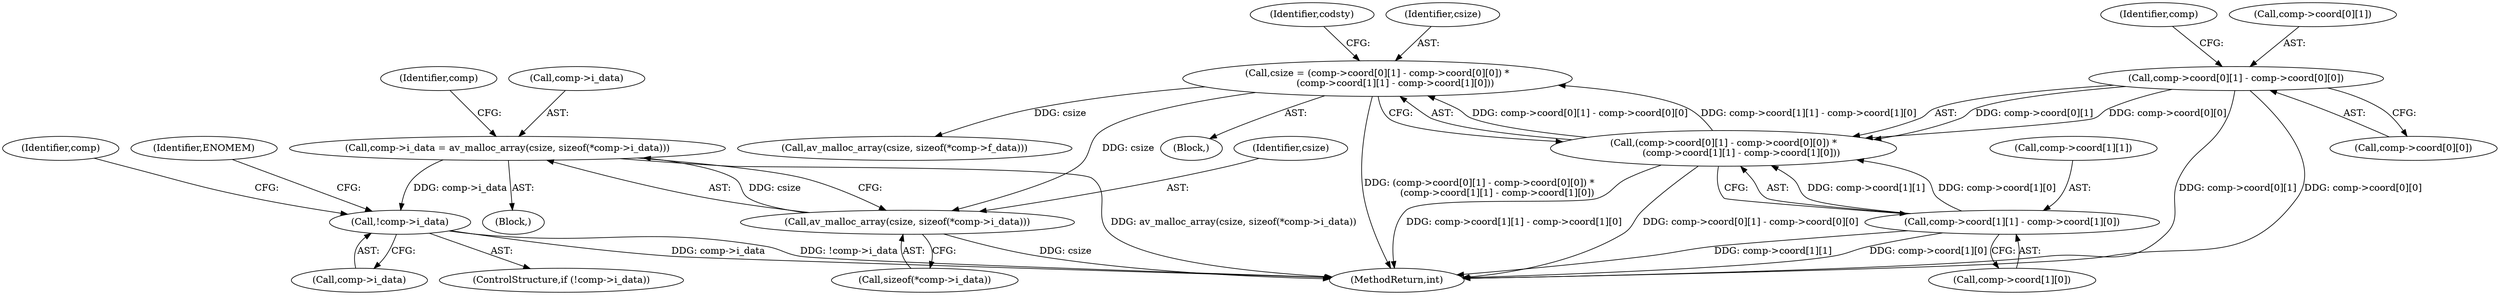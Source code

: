 digraph "0_FFmpeg_912ce9dd2080c5837285a471d750fa311e09b555_0@pointer" {
"1000273" [label="(Call,!comp->i_data)"];
"1000261" [label="(Call,comp->i_data = av_malloc_array(csize, sizeof(*comp->i_data)))"];
"1000265" [label="(Call,av_malloc_array(csize, sizeof(*comp->i_data)))"];
"1000190" [label="(Call,csize = (comp->coord[0][1] - comp->coord[0][0]) *\n            (comp->coord[1][1] - comp->coord[1][0]))"];
"1000192" [label="(Call,(comp->coord[0][1] - comp->coord[0][0]) *\n            (comp->coord[1][1] - comp->coord[1][0]))"];
"1000193" [label="(Call,comp->coord[0][1] - comp->coord[0][0])"];
"1000208" [label="(Call,comp->coord[1][1] - comp->coord[1][0])"];
"1000193" [label="(Call,comp->coord[0][1] - comp->coord[0][0])"];
"1000255" [label="(Block,)"];
"1000274" [label="(Call,comp->i_data)"];
"1000267" [label="(Call,sizeof(*comp->i_data))"];
"1000265" [label="(Call,av_malloc_array(csize, sizeof(*comp->i_data)))"];
"1000282" [label="(Identifier,comp)"];
"1000216" [label="(Call,comp->coord[1][0])"];
"1000208" [label="(Call,comp->coord[1][1] - comp->coord[1][0])"];
"1000212" [label="(Identifier,comp)"];
"1000266" [label="(Identifier,csize)"];
"1000262" [label="(Call,comp->i_data)"];
"1000201" [label="(Call,comp->coord[0][0])"];
"1000273" [label="(Call,!comp->i_data)"];
"1000226" [label="(Identifier,codsty)"];
"1001573" [label="(MethodReturn,int)"];
"1000209" [label="(Call,comp->coord[1][1])"];
"1000191" [label="(Identifier,csize)"];
"1000192" [label="(Call,(comp->coord[0][1] - comp->coord[0][0]) *\n            (comp->coord[1][1] - comp->coord[1][0]))"];
"1000272" [label="(ControlStructure,if (!comp->i_data))"];
"1000190" [label="(Call,csize = (comp->coord[0][1] - comp->coord[0][0]) *\n            (comp->coord[1][1] - comp->coord[1][0]))"];
"1000275" [label="(Identifier,comp)"];
"1000261" [label="(Call,comp->i_data = av_malloc_array(csize, sizeof(*comp->i_data)))"];
"1000239" [label="(Call,av_malloc_array(csize, sizeof(*comp->f_data)))"];
"1000279" [label="(Identifier,ENOMEM)"];
"1000140" [label="(Block,)"];
"1000194" [label="(Call,comp->coord[0][1])"];
"1000273" -> "1000272"  [label="AST: "];
"1000273" -> "1000274"  [label="CFG: "];
"1000274" -> "1000273"  [label="AST: "];
"1000279" -> "1000273"  [label="CFG: "];
"1000282" -> "1000273"  [label="CFG: "];
"1000273" -> "1001573"  [label="DDG: comp->i_data"];
"1000273" -> "1001573"  [label="DDG: !comp->i_data"];
"1000261" -> "1000273"  [label="DDG: comp->i_data"];
"1000261" -> "1000255"  [label="AST: "];
"1000261" -> "1000265"  [label="CFG: "];
"1000262" -> "1000261"  [label="AST: "];
"1000265" -> "1000261"  [label="AST: "];
"1000275" -> "1000261"  [label="CFG: "];
"1000261" -> "1001573"  [label="DDG: av_malloc_array(csize, sizeof(*comp->i_data))"];
"1000265" -> "1000261"  [label="DDG: csize"];
"1000265" -> "1000267"  [label="CFG: "];
"1000266" -> "1000265"  [label="AST: "];
"1000267" -> "1000265"  [label="AST: "];
"1000265" -> "1001573"  [label="DDG: csize"];
"1000190" -> "1000265"  [label="DDG: csize"];
"1000190" -> "1000140"  [label="AST: "];
"1000190" -> "1000192"  [label="CFG: "];
"1000191" -> "1000190"  [label="AST: "];
"1000192" -> "1000190"  [label="AST: "];
"1000226" -> "1000190"  [label="CFG: "];
"1000190" -> "1001573"  [label="DDG: (comp->coord[0][1] - comp->coord[0][0]) *\n            (comp->coord[1][1] - comp->coord[1][0])"];
"1000192" -> "1000190"  [label="DDG: comp->coord[0][1] - comp->coord[0][0]"];
"1000192" -> "1000190"  [label="DDG: comp->coord[1][1] - comp->coord[1][0]"];
"1000190" -> "1000239"  [label="DDG: csize"];
"1000192" -> "1000208"  [label="CFG: "];
"1000193" -> "1000192"  [label="AST: "];
"1000208" -> "1000192"  [label="AST: "];
"1000192" -> "1001573"  [label="DDG: comp->coord[1][1] - comp->coord[1][0]"];
"1000192" -> "1001573"  [label="DDG: comp->coord[0][1] - comp->coord[0][0]"];
"1000193" -> "1000192"  [label="DDG: comp->coord[0][1]"];
"1000193" -> "1000192"  [label="DDG: comp->coord[0][0]"];
"1000208" -> "1000192"  [label="DDG: comp->coord[1][1]"];
"1000208" -> "1000192"  [label="DDG: comp->coord[1][0]"];
"1000193" -> "1000201"  [label="CFG: "];
"1000194" -> "1000193"  [label="AST: "];
"1000201" -> "1000193"  [label="AST: "];
"1000212" -> "1000193"  [label="CFG: "];
"1000193" -> "1001573"  [label="DDG: comp->coord[0][1]"];
"1000193" -> "1001573"  [label="DDG: comp->coord[0][0]"];
"1000208" -> "1000216"  [label="CFG: "];
"1000209" -> "1000208"  [label="AST: "];
"1000216" -> "1000208"  [label="AST: "];
"1000208" -> "1001573"  [label="DDG: comp->coord[1][1]"];
"1000208" -> "1001573"  [label="DDG: comp->coord[1][0]"];
}
